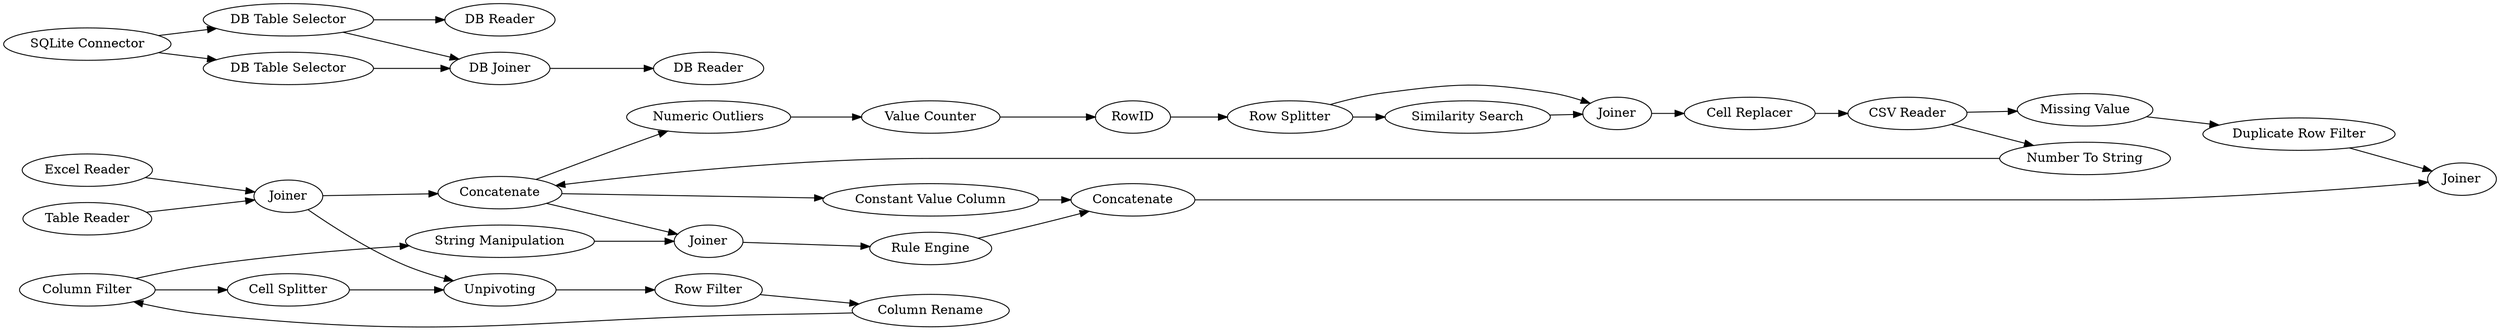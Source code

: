 digraph {
	221 -> 161
	279 -> 283
	269 -> 291
	280 -> 281
	285 -> 287
	221 -> 168
	232 -> 296
	276 -> 299
	296 -> 297
	278 -> 280
	289 -> 231
	300 -> 289
	231 -> 296
	301 -> 276
	187 -> 192
	192 -> 176
	176 -> 301
	220 -> 195
	289 -> 269
	307 -> 187
	289 -> 295
	219 -> 220
	307 -> 192
	278 -> 279
	290 -> 287
	287 -> 219
	281 -> 282
	293 -> 307
	295 -> 232
	291 -> 293
	195 -> 221
	161 -> 219
	301 -> 300
	287 -> 289
	168 -> 295
	299 -> 297
	279 -> 281
	231 [label="Constant Value Column"]
	289 [label=Concatenate]
	280 [label="DB Table Selector"]
	307 [label="Row Splitter"]
	269 [label="Numeric Outliers"]
	295 [label=Joiner]
	283 [label="DB Reader"]
	168 [label="String Manipulation"]
	290 [label="Excel Reader"]
	161 [label="Cell Splitter"]
	291 [label="Value Counter"]
	282 [label="DB Reader"]
	281 [label="DB Joiner"]
	285 [label="Table Reader"]
	299 [label="Duplicate Row Filter"]
	296 [label=Concatenate]
	287 [label=Joiner]
	293 [label=RowID]
	219 [label=Unpivoting]
	176 [label="Cell Replacer"]
	279 [label="DB Table Selector"]
	301 [label="CSV Reader"]
	195 [label="Column Rename"]
	278 [label="SQLite Connector"]
	232 [label="Rule Engine"]
	192 [label=Joiner]
	300 [label="Number To String"]
	187 [label="Similarity Search"]
	220 [label="Row Filter"]
	276 [label="Missing Value"]
	297 [label=Joiner]
	221 [label="Column Filter"]
	rankdir=LR
}
